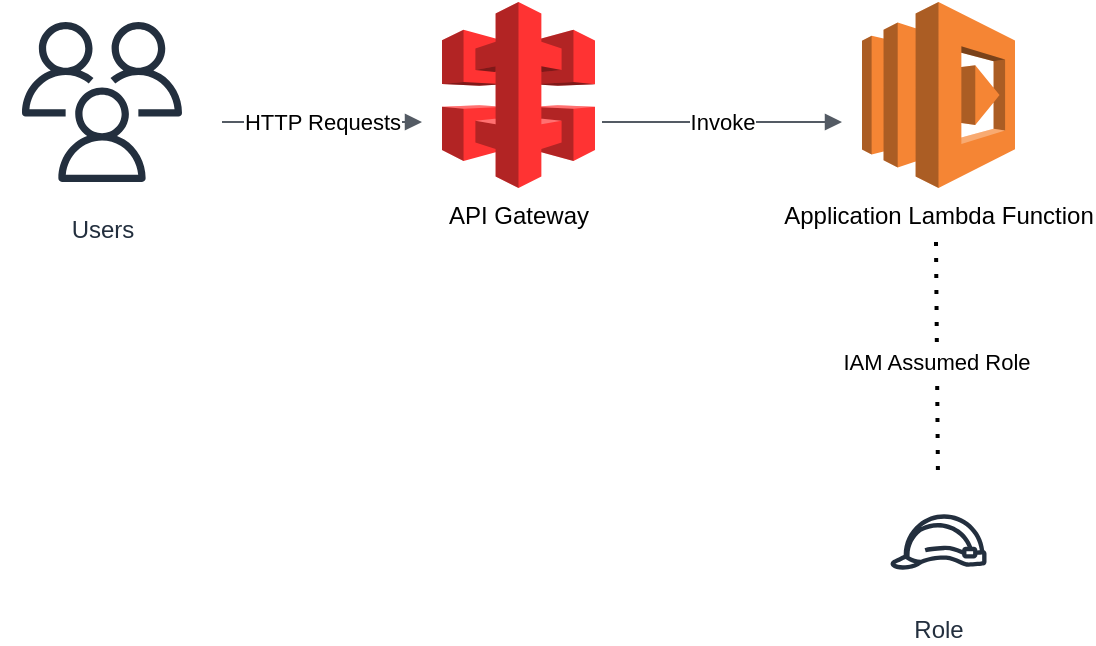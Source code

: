 <mxfile version="14.1.1" type="github">
  <diagram id="eIctXSnldfPw6syT6bvG" name="Page-1">
    <mxGraphModel dx="868" dy="450" grid="1" gridSize="10" guides="1" tooltips="1" connect="1" arrows="1" fold="1" page="1" pageScale="1" pageWidth="850" pageHeight="1100" math="0" shadow="0">
      <root>
        <mxCell id="0" />
        <mxCell id="1" parent="0" />
        <mxCell id="oFLwx3EJx7vr5nfA1EpI-1" value="Users" style="outlineConnect=0;fontColor=#232F3E;gradientColor=none;strokeColor=#232F3E;fillColor=#ffffff;dashed=0;verticalLabelPosition=bottom;verticalAlign=top;align=center;html=1;fontSize=12;fontStyle=0;aspect=fixed;shape=mxgraph.aws4.resourceIcon;resIcon=mxgraph.aws4.users;" vertex="1" parent="1">
          <mxGeometry x="140" y="100" width="100" height="100" as="geometry" />
        </mxCell>
        <mxCell id="oFLwx3EJx7vr5nfA1EpI-2" value="API Gateway" style="outlineConnect=0;dashed=0;verticalLabelPosition=bottom;verticalAlign=top;align=center;html=1;shape=mxgraph.aws3.api_gateway;gradientColor=none;fillColor=#FF3333;" vertex="1" parent="1">
          <mxGeometry x="360" y="100" width="76.5" height="93" as="geometry" />
        </mxCell>
        <mxCell id="oFLwx3EJx7vr5nfA1EpI-4" value="Application Lambda Function&lt;br&gt;" style="outlineConnect=0;dashed=0;verticalLabelPosition=bottom;verticalAlign=top;align=center;html=1;shape=mxgraph.aws3.lambda;fillColor=#F58534;gradientColor=none;" vertex="1" parent="1">
          <mxGeometry x="570" y="100" width="76.5" height="93" as="geometry" />
        </mxCell>
        <mxCell id="oFLwx3EJx7vr5nfA1EpI-5" value="HTTP Requests" style="edgeStyle=orthogonalEdgeStyle;html=1;endArrow=block;elbow=vertical;startArrow=none;endFill=1;strokeColor=#545B64;rounded=0;" edge="1" parent="1">
          <mxGeometry width="100" relative="1" as="geometry">
            <mxPoint x="250" y="160" as="sourcePoint" />
            <mxPoint x="350" y="160" as="targetPoint" />
          </mxGeometry>
        </mxCell>
        <mxCell id="oFLwx3EJx7vr5nfA1EpI-6" value="Invoke" style="edgeStyle=orthogonalEdgeStyle;html=1;endArrow=block;elbow=vertical;startArrow=none;endFill=1;strokeColor=#545B64;rounded=0;" edge="1" parent="1">
          <mxGeometry width="100" relative="1" as="geometry">
            <mxPoint x="440" y="160" as="sourcePoint" />
            <mxPoint x="560" y="160" as="targetPoint" />
          </mxGeometry>
        </mxCell>
        <mxCell id="oFLwx3EJx7vr5nfA1EpI-7" value="Role" style="outlineConnect=0;fontColor=#232F3E;gradientColor=none;strokeColor=#232F3E;fillColor=#ffffff;dashed=0;verticalLabelPosition=bottom;verticalAlign=top;align=center;html=1;fontSize=12;fontStyle=0;aspect=fixed;shape=mxgraph.aws4.resourceIcon;resIcon=mxgraph.aws4.role;" vertex="1" parent="1">
          <mxGeometry x="578.25" y="340" width="60" height="60" as="geometry" />
        </mxCell>
        <mxCell id="oFLwx3EJx7vr5nfA1EpI-8" value="IAM Assumed Role" style="endArrow=none;dashed=1;html=1;dashPattern=1 3;strokeWidth=2;" edge="1" parent="1" target="oFLwx3EJx7vr5nfA1EpI-7">
          <mxGeometry width="50" height="50" relative="1" as="geometry">
            <mxPoint x="607" y="220" as="sourcePoint" />
            <mxPoint x="550" y="260" as="targetPoint" />
          </mxGeometry>
        </mxCell>
      </root>
    </mxGraphModel>
  </diagram>
</mxfile>
